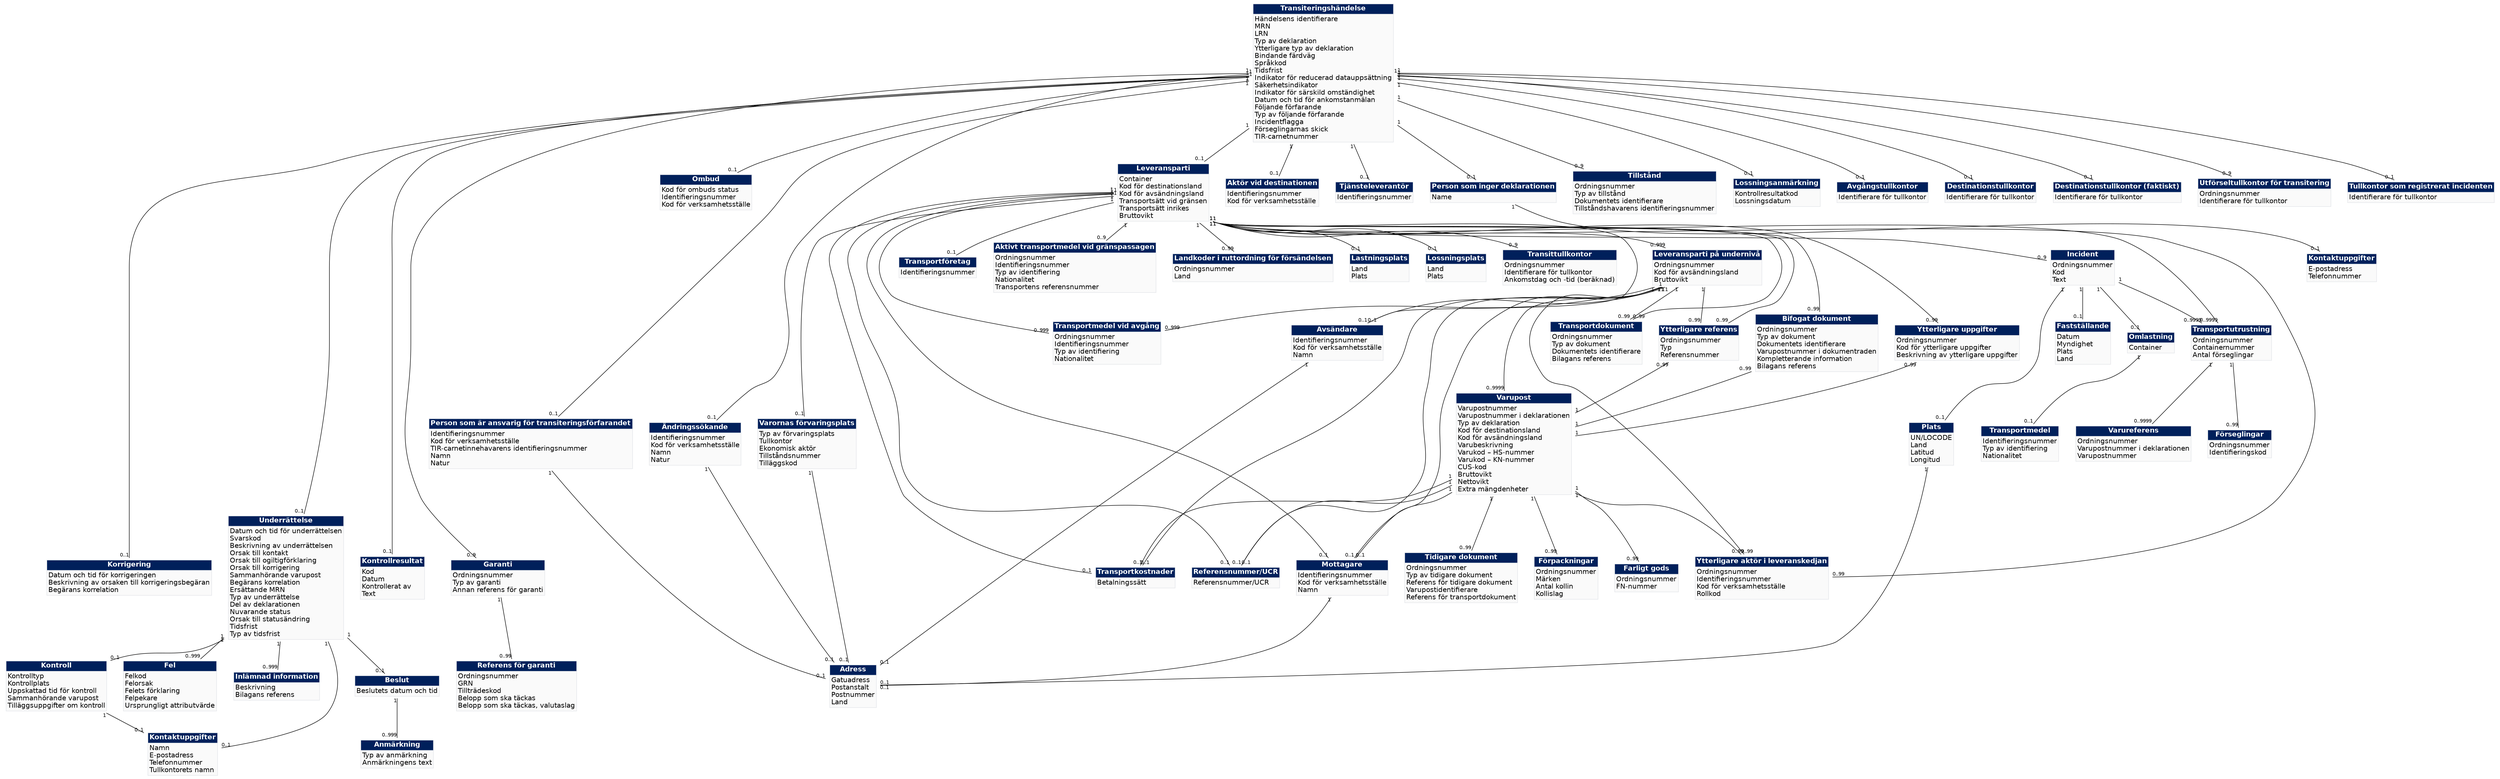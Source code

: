 Graph Transit {
	node [shape=plaintext, fontname = "helvetica"];
	edge [fontname = "helvetica"];
	{rank=same "Amendment" "Notification" "Packaging" "ControlResult" "Guarantee"}
	"TransitOperation" [label=<<table border="0" cellspacing="0" cellborder="1" color="#E3E5E9"><tr><td bgcolor="#00205B"><font color="white"><b>Transiteringshändelse</b></font></td></tr><tr><td bgcolor="#fafafa" align="left">Händelsens identifierare<br align="left"/>MRN<br align="left"/>LRN<br align="left"/>Typ av deklaration<br align="left"/>Ytterligare typ av deklaration<br align="left"/>Bindande färdväg<br align="left"/>Språkkod<br align="left"/>Tidsfrist<br align="left"/>Indikator för reducerad datauppsättning<br align="left"/>Säkerhetsindikator<br align="left"/>Indikator för särskild omständighet<br align="left"/>Datum och tid för ankomstanmälan<br align="left"/>Följande förfarande<br align="left"/>Typ av följande förfarande<br align="left"/>Incidentflagga<br align="left"/>Förseglingarnas skick<br align="left"/>TIR-carnetnummer<br align="left"/></td></tr></table>>];
	"Amendment" [label=<<table border="0" cellspacing="0" cellborder="1" color="#E3E5E9"><tr><td bgcolor="#00205B"><font color="white"><b>Korrigering</b></font></td></tr><tr><td bgcolor="#fafafa" align="left">Datum och tid för korrigeringen<br align="left"/>Beskrivning av orsaken till korrigeringsbegäran<br align="left"/>Begärans korrelation<br align="left"/></td></tr></table>>];
	"Notification" [label=<<table border="0" cellspacing="0" cellborder="1" color="#E3E5E9"><tr><td bgcolor="#00205B"><font color="white"><b>Underrättelse</b></font></td></tr><tr><td bgcolor="#fafafa" align="left">Datum och tid för underrättelsen<br align="left"/>Svarskod<br align="left"/>Beskrivning av underrättelsen<br align="left"/>Orsak till kontakt<br align="left"/>Orsak till ogiltigförklaring<br align="left"/>Orsak till korrigering<br align="left"/>Sammanhörande varupost<br align="left"/>Begärans korrelation<br align="left"/>Ersättande MRN<br align="left"/>Typ av underrättelse<br align="left"/>Del av deklarationen<br align="left"/>Nuvarande status<br align="left"/>Orsak till statusändring<br align="left"/>Tidsfrist<br align="left"/>Typ av tidsfrist<br align="left"/></td></tr></table>>];
	"ProvidedInfo" [label=<<table border="0" cellspacing="0" cellborder="1" color="#E3E5E9"><tr><td bgcolor="#00205B"><font color="white"><b>Inlämnad information</b></font></td></tr><tr><td bgcolor="#fafafa" align="left">Beskrivning<br align="left"/>Bilagans referens<br align="left"/></td></tr></table>>];
	"Agent" [label=<<table border="0" cellspacing="0" cellborder="1" color="#E3E5E9"><tr><td bgcolor="#00205B"><font color="white"><b>Ombud</b></font></td></tr><tr><td bgcolor="#fafafa" align="left">Kod för ombuds status<br align="left"/>Identifieringsnummer<br align="left"/>Kod för verksamhetsställe<br align="left"/></td></tr></table>>];
	"Applicant" [label=<<table border="0" cellspacing="0" cellborder="1" color="#E3E5E9"><tr><td bgcolor="#00205B"><font color="white"><b>Ändringssökande</b></font></td></tr><tr><td bgcolor="#fafafa" align="left">Identifieringsnummer<br align="left"/>Kod för verksamhetsställe<br align="left"/>Namn<br align="left"/>Natur<br align="left"/></td></tr></table>>];
	"Address" [label=<<table border="0" cellspacing="0" cellborder="1" color="#E3E5E9"><tr><td bgcolor="#00205B"><font color="white"><b>Adress</b></font></td></tr><tr><td bgcolor="#fafafa" align="left">Gatuadress<br align="left"/>Postanstalt<br align="left"/>Postnummer<br align="left"/>Land<br align="left"/></td></tr></table>>];
	"DestinationTrader" [label=<<table border="0" cellspacing="0" cellborder="1" color="#E3E5E9"><tr><td bgcolor="#00205B"><font color="white"><b>Aktör vid destinationen</b></font></td></tr><tr><td bgcolor="#fafafa" align="left">Identifieringsnummer<br align="left"/>Kod för verksamhetsställe<br align="left"/></td></tr></table>>];
	"Principal" [label=<<table border="0" cellspacing="0" cellborder="1" color="#E3E5E9"><tr><td bgcolor="#00205B"><font color="white"><b>Person som är ansvarig för transiteringsförfarandet</b></font></td></tr><tr><td bgcolor="#fafafa" align="left">Identifieringsnummer<br align="left"/>Kod för verksamhetsställe<br align="left"/>TIR-carnetinnehavarens identifieringsnummer<br align="left"/>Namn<br align="left"/>Natur<br align="left"/></td></tr></table>>];
	"ServiceProvider" [label=<<table border="0" cellspacing="0" cellborder="1" color="#E3E5E9"><tr><td bgcolor="#00205B"><font color="white"><b>Tjänsteleverantör</b></font></td></tr><tr><td bgcolor="#fafafa" align="left">Identifieringsnummer<br align="left"/></td></tr></table>>];
	"Submitter" [label=<<table border="0" cellspacing="0" cellborder="1" color="#E3E5E9"><tr><td bgcolor="#00205B"><font color="white"><b>Person som inger deklarationen</b></font></td></tr><tr><td bgcolor="#fafafa" align="left">Name<br align="left"/></td></tr></table>>];
	"Communication" [label=<<table border="0" cellspacing="0" cellborder="1" color="#E3E5E9"><tr><td bgcolor="#00205B"><font color="white"><b>Kontaktuppgifter</b></font></td></tr><tr><td bgcolor="#fafafa" align="left">E-postadress<br align="left"/>Telefonnummer<br align="left"/></td></tr></table>>];
	"Authorisation" [label=<<table border="0" cellspacing="0" cellborder="1" color="#E3E5E9"><tr><td bgcolor="#00205B"><font color="white"><b>Tillstånd</b></font></td></tr><tr><td bgcolor="#fafafa" align="left">Ordningsnummer<br align="left"/>Typ av tillstånd<br align="left"/>Dokumentets identifierare<br align="left"/>Tillståndshavarens identifieringsnummer<br align="left"/></td></tr></table>>];
	"Consignment" [label=<<table border="0" cellspacing="0" cellborder="1" color="#E3E5E9"><tr><td bgcolor="#00205B"><font color="white"><b>Leveransparti</b></font></td></tr><tr><td bgcolor="#fafafa" align="left">Container<br align="left"/>Kod för destinationsland<br align="left"/>Kod för avsändningsland<br align="left"/>Transportsätt vid gränsen<br align="left"/>Transportsätt inrikes<br align="left"/>Bruttovikt<br align="left"/></td></tr></table>>];
	"SupportingDocument" [label=<<table border="0" cellspacing="0" cellborder="1" color="#E3E5E9"><tr><td bgcolor="#00205B"><font color="white"><b>Bifogat dokument</b></font></td></tr><tr><td bgcolor="#fafafa" align="left">Ordningsnummer<br align="left"/>Typ av dokument<br align="left"/>Dokumentets identifierare<br align="left"/>Varupostnummer i dokumentraden<br align="left"/>Kompletterande information<br align="left"/>Bilagans referens<br align="left"/></td></tr></table>>];
	"AdditionalReference" [label=<<table border="0" cellspacing="0" cellborder="1" color="#E3E5E9"><tr><td bgcolor="#00205B"><font color="white"><b>Ytterligare referens</b></font></td></tr><tr><td bgcolor="#fafafa" align="left">Ordningsnummer<br align="left"/>Typ<br align="left"/>Referensnummer<br align="left"/></td></tr></table>>];
	"AdditionalInformation" [label=<<table border="0" cellspacing="0" cellborder="1" color="#E3E5E9"><tr><td bgcolor="#00205B"><font color="white"><b>Ytterligare uppgifter</b></font></td></tr><tr><td bgcolor="#fafafa" align="left">Ordningsnummer<br align="left"/>Kod för ytterligare uppgifter<br align="left"/>Beskrivning av ytterligare uppgifter<br align="left"/></td></tr></table>>];
	"TransportContractDocument" [label=<<table border="0" cellspacing="0" cellborder="1" color="#E3E5E9"><tr><td bgcolor="#00205B"><font color="white"><b>Transportdokument</b></font></td></tr><tr><td bgcolor="#fafafa" align="left">Ordningsnummer<br align="left"/>Typ av dokument<br align="left"/>Dokumentets identifierare<br align="left"/>Bilagans referens<br align="left"/></td></tr></table>>];
	"AEOMutualRecognitionParty" [label=<<table border="0" cellspacing="0" cellborder="1" color="#E3E5E9"><tr><td bgcolor="#00205B"><font color="white"><b>Ytterligare aktör i leveranskedjan</b></font></td></tr><tr><td bgcolor="#fafafa" align="left">Ordningsnummer<br align="left"/>Identifieringsnummer<br align="left"/>Kod för verksamhetsställe<br align="left"/>Rollkod<br align="left"/></td></tr></table>>];
	"Carrier" [label=<<table border="0" cellspacing="0" cellborder="1" color="#E3E5E9"><tr><td bgcolor="#00205B"><font color="white"><b>Transportföretag</b></font></td></tr><tr><td bgcolor="#fafafa" align="left">Identifieringsnummer<br align="left"/></td></tr></table>>];
	"Consignee" [label=<<table border="0" cellspacing="0" cellborder="1" color="#E3E5E9"><tr><td bgcolor="#00205B"><font color="white"><b>Mottagare</b></font></td></tr><tr><td bgcolor="#fafafa" align="left">Identifieringsnummer<br align="left"/>Kod för verksamhetsställe<br align="left"/>Namn<br align="left"/></td></tr></table>>];
	"Consignor" [label=<<table border="0" cellspacing="0" cellborder="1" color="#E3E5E9"><tr><td bgcolor="#00205B"><font color="white"><b>Avsändare</b></font></td></tr><tr><td bgcolor="#fafafa" align="left">Identifieringsnummer<br align="left"/>Kod för verksamhetsställe<br align="left"/>Namn<br align="left"/></td></tr></table>>];
	"BorderTransportMeans" [label=<<table border="0" cellspacing="0" cellborder="1" color="#E3E5E9"><tr><td bgcolor="#00205B"><font color="white"><b>Aktivt transportmedel vid gränspassagen</b></font></td></tr><tr><td bgcolor="#fafafa" align="left">Ordningsnummer<br align="left"/>Identifieringsnummer<br align="left"/>Typ av identifiering<br align="left"/>Nationalitet<br align="left"/>Transportens referensnummer<br align="left"/></td></tr></table>>];
	"DepartureTransportMeans" [label=<<table border="0" cellspacing="0" cellborder="1" color="#E3E5E9"><tr><td bgcolor="#00205B"><font color="white"><b>Transportmedel vid avgång</b></font></td></tr><tr><td bgcolor="#fafafa" align="left">Ordningsnummer<br align="left"/>Identifieringsnummer<br align="left"/>Typ av identifiering<br align="left"/>Nationalitet<br align="left"/></td></tr></table>>];
	"Itinerary" [label=<<table border="0" cellspacing="0" cellborder="1" color="#E3E5E9"><tr><td bgcolor="#00205B"><font color="white"><b>Landkoder i ruttordning för försändelsen</b></font></td></tr><tr><td bgcolor="#fafafa" align="left">Ordningsnummer<br align="left"/>Land<br align="left"/></td></tr></table>>];
	"GoodsLocation" [label=<<table border="0" cellspacing="0" cellborder="1" color="#E3E5E9"><tr><td bgcolor="#00205B"><font color="white"><b>Varornas förvaringsplats</b></font></td></tr><tr><td bgcolor="#fafafa" align="left">Typ av förvaringsplats<br align="left"/>Tullkontor<br align="left"/>Ekonomisk aktör<br align="left"/>Tillståndsnummer<br align="left"/>Tilläggskod<br align="left"/></td></tr></table>>];
	"LoadingLocation" [label=<<table border="0" cellspacing="0" cellborder="1" color="#E3E5E9"><tr><td bgcolor="#00205B"><font color="white"><b>Lastningsplats</b></font></td></tr><tr><td bgcolor="#fafafa" align="left">Land<br align="left"/>Plats<br align="left"/></td></tr></table>>];
	"UnloadingLocation" [label=<<table border="0" cellspacing="0" cellborder="1" color="#E3E5E9"><tr><td bgcolor="#00205B"><font color="white"><b>Lossningsplats</b></font></td></tr><tr><td bgcolor="#fafafa" align="left">Land<br align="left"/>Plats<br align="left"/></td></tr></table>>];
	"TransportEquipment" [label=<<table border="0" cellspacing="0" cellborder="1" color="#E3E5E9"><tr><td bgcolor="#00205B"><font color="white"><b>Transportutrustning</b></font></td></tr><tr><td bgcolor="#fafafa" align="left">Ordningsnummer<br align="left"/>Containernummer<br align="left"/>Antal förseglingar<br align="left"/></td></tr></table>>];
	"Seal" [label=<<table border="0" cellspacing="0" cellborder="1" color="#E3E5E9"><tr><td bgcolor="#00205B"><font color="white"><b>Förseglingar</b></font></td></tr><tr><td bgcolor="#fafafa" align="left">Ordningsnummer<br align="left"/>Identifieringskod<br align="left"/></td></tr></table>>];
	"GoodsReference" [label=<<table border="0" cellspacing="0" cellborder="1" color="#E3E5E9"><tr><td bgcolor="#00205B"><font color="white"><b>Varureferens</b></font></td></tr><tr><td bgcolor="#fafafa" align="left">Ordningsnummer<br align="left"/>Varupostnummer i deklarationen<br align="left"/>Varupostnummer<br align="left"/></td></tr></table>>];
	"Freight" [label=<<table border="0" cellspacing="0" cellborder="1" color="#E3E5E9"><tr><td bgcolor="#00205B"><font color="white"><b>Transportkostnader</b></font></td></tr><tr><td bgcolor="#fafafa" align="left">Betalningssätt<br align="left"/></td></tr></table>>];
	"HouseConsignment" [label=<<table border="0" cellspacing="0" cellborder="1" color="#E3E5E9"><tr><td bgcolor="#00205B"><font color="white"><b>Leveransparti på undernivå</b></font></td></tr><tr><td bgcolor="#fafafa" align="left">Ordningsnummer<br align="left"/>Kod för avsändningsland<br align="left"/>Bruttovikt<br align="left"/></td></tr></table>>];
	"GoodsItem" [label=<<table border="0" cellspacing="0" cellborder="1" color="#E3E5E9"><tr><td bgcolor="#00205B"><font color="white"><b>Varupost</b></font></td></tr><tr><td bgcolor="#fafafa" align="left">Varupostnummer<br align="left"/>Varupostnummer i deklarationen<br align="left"/>Typ av deklaration<br align="left"/>Kod för destinationsland<br align="left"/>Kod för avsändningsland<br align="left"/>Varubeskrivning<br align="left"/>Varukod – HS-nummer<br align="left"/>Varukod – KN-nummer<br align="left"/>CUS-kod<br align="left"/>Bruttovikt<br align="left"/>Nettovikt<br align="left"/>Extra mängdenheter<br align="left"/></td></tr></table>>];
	"DangerousGoods" [label=<<table border="0" cellspacing="0" cellborder="1" color="#E3E5E9"><tr><td bgcolor="#00205B"><font color="white"><b>Farligt gods</b></font></td></tr><tr><td bgcolor="#fafafa" align="left">Ordningsnummer<br align="left"/>FN-nummer<br align="left"/></td></tr></table>>];
	"Packaging" [label=<<table border="0" cellspacing="0" cellborder="1" color="#E3E5E9"><tr><td bgcolor="#00205B"><font color="white"><b>Förpackningar</b></font></td></tr><tr><td bgcolor="#fafafa" align="left">Ordningsnummer<br align="left"/>Märken<br align="left"/>Antal kollin<br align="left"/>Kollislag<br align="left"/></td></tr></table>>];
	"PreviousDocument" [label=<<table border="0" cellspacing="0" cellborder="1" color="#E3E5E9"><tr><td bgcolor="#00205B"><font color="white"><b>Tidigare dokument</b></font></td></tr><tr><td bgcolor="#fafafa" align="left">Ordningsnummer<br align="left"/>Typ av tidigare dokument<br align="left"/>Referens för tidigare dokument<br align="left"/>Varupostidentifierare<br align="left"/>Referens för transportdokument<br align="left"/></td></tr></table>>];
	"UCR" [label=<<table border="0" cellspacing="0" cellborder="1" color="#E3E5E9"><tr><td bgcolor="#00205B"><font color="white"><b>Referensnummer/UCR</b></font></td></tr><tr><td bgcolor="#fafafa" align="left">Referensnummer/UCR<br align="left"/></td></tr></table>>];
	"Incident" [label=<<table border="0" cellspacing="0" cellborder="1" color="#E3E5E9"><tr><td bgcolor="#00205B"><font color="white"><b>Incident</b></font></td></tr><tr><td bgcolor="#fafafa" align="left">Ordningsnummer<br align="left"/>Kod<br align="left"/>Text<br align="left"/></td></tr></table>>];
	"Endorsement" [label=<<table border="0" cellspacing="0" cellborder="1" color="#E3E5E9"><tr><td bgcolor="#00205B"><font color="white"><b>Fastställande</b></font></td></tr><tr><td bgcolor="#fafafa" align="left">Datum<br align="left"/>Myndighet<br align="left"/>Plats<br align="left"/>Land<br align="left"/></td></tr></table>>];
	"Location" [label=<<table border="0" cellspacing="0" cellborder="1" color="#E3E5E9"><tr><td bgcolor="#00205B"><font color="white"><b>Plats</b></font></td></tr><tr><td bgcolor="#fafafa" align="left">UN/LOCODE<br align="left"/>Land<br align="left"/>Latitud<br align="left"/>Longitud<br align="left"/></td></tr></table>>];
	"Transhipment" [label=<<table border="0" cellspacing="0" cellborder="1" color="#E3E5E9"><tr><td bgcolor="#00205B"><font color="white"><b>Omlastning</b></font></td></tr><tr><td bgcolor="#fafafa" align="left">Container<br align="left"/></td></tr></table>>];
	"TransportMeans" [label=<<table border="0" cellspacing="0" cellborder="1" color="#E3E5E9"><tr><td bgcolor="#00205B"><font color="white"><b>Transportmedel</b></font></td></tr><tr><td bgcolor="#fafafa" align="left">Identifieringsnummer<br align="left"/>Typ av identifiering<br align="left"/>Nationalitet<br align="left"/></td></tr></table>>];
	"TransitOfficeDeclared" [label=<<table border="0" cellspacing="0" cellborder="1" color="#E3E5E9"><tr><td bgcolor="#00205B"><font color="white"><b>Transittullkontor</b></font></td></tr><tr><td bgcolor="#fafafa" align="left">Ordningsnummer<br align="left"/>Identifierare för tullkontor<br align="left"/>Ankomstdag och -tid (beräknad)<br align="left"/></td></tr></table>>];
	"Guarantee" [label=<<table border="0" cellspacing="0" cellborder="1" color="#E3E5E9"><tr><td bgcolor="#00205B"><font color="white"><b>Garanti</b></font></td></tr><tr><td bgcolor="#fafafa" align="left">Ordningsnummer<br align="left"/>Typ av garanti<br align="left"/>Annan referens för garanti<br align="left"/></td></tr></table>>];
	"GuaranteeReference" [label=<<table border="0" cellspacing="0" cellborder="1" color="#E3E5E9"><tr><td bgcolor="#00205B"><font color="white"><b>Referens för garanti</b></font></td></tr><tr><td bgcolor="#fafafa" align="left">Ordningsnummer<br align="left"/>GRN<br align="left"/>Tillträdeskod<br align="left"/>Belopp som ska täckas<br align="left"/>Belopp som ska täckas, valutaslag<br align="left"/></td></tr></table>>];
	"UnloadingRemark" [label=<<table border="0" cellspacing="0" cellborder="1" color="#E3E5E9"><tr><td bgcolor="#00205B"><font color="white"><b>Lossningsanmärkning</b></font></td></tr><tr><td bgcolor="#fafafa" align="left">Kontrollresultatkod<br align="left"/>Lossningsdatum<br align="left"/></td></tr></table>>];
	"DepartureOffice" [label=<<table border="0" cellspacing="0" cellborder="1" color="#E3E5E9"><tr><td bgcolor="#00205B"><font color="white"><b>Avgångstullkontor</b></font></td></tr><tr><td bgcolor="#fafafa" align="left">Identifierare för tullkontor<br align="left"/></td></tr></table>>];
	"DestinationOfficeDeclared" [label=<<table border="0" cellspacing="0" cellborder="1" color="#E3E5E9"><tr><td bgcolor="#00205B"><font color="white"><b>Destinationstullkontor</b></font></td></tr><tr><td bgcolor="#fafafa" align="left">Identifierare för tullkontor<br align="left"/></td></tr></table>>];
	"DestinationOfficeActual" [label=<<table border="0" cellspacing="0" cellborder="1" color="#E3E5E9"><tr><td bgcolor="#00205B"><font color="white"><b>Destinationstullkontor (faktiskt)</b></font></td></tr><tr><td bgcolor="#fafafa" align="left">Identifierare för tullkontor<br align="left"/></td></tr></table>>];
	"ExitOfficeDeclared" [label=<<table border="0" cellspacing="0" cellborder="1" color="#E3E5E9"><tr><td bgcolor="#00205B"><font color="white"><b>Utförseltullkontor för transitering</b></font></td></tr><tr><td bgcolor="#fafafa" align="left">Ordningsnummer<br align="left"/>Identifierare för tullkontor<br align="left"/></td></tr></table>>];
	"Decision" [label=<<table border="0" cellspacing="0" cellborder="1" color="#E3E5E9"><tr><td bgcolor="#00205B"><font color="white"><b>Beslut</b></font></td></tr><tr><td bgcolor="#fafafa" align="left">Beslutets datum och tid<br align="left"/></td></tr></table>>];
	"Note" [label=<<table border="0" cellspacing="0" cellborder="1" color="#E3E5E9"><tr><td bgcolor="#00205B"><font color="white"><b>Anmärkning</b></font></td></tr><tr><td bgcolor="#fafafa" align="left">Typ av anmärkning<br align="left"/>Anmärkningens text<br align="left"/></td></tr></table>>];
	"Contact" [label=<<table border="0" cellspacing="0" cellborder="1" color="#E3E5E9"><tr><td bgcolor="#00205B"><font color="white"><b>Kontaktuppgifter</b></font></td></tr><tr><td bgcolor="#fafafa" align="left">Namn<br align="left"/>E-postadress<br align="left"/>Telefonnummer<br align="left"/>Tullkontorets namn<br align="left"/></td></tr></table>>];
	"Control" [label=<<table border="0" cellspacing="0" cellborder="1" color="#E3E5E9"><tr><td bgcolor="#00205B"><font color="white"><b>Kontroll</b></font></td></tr><tr><td bgcolor="#fafafa" align="left">Kontrolltyp<br align="left"/>Kontrollplats<br align="left"/>Uppskattad tid för kontroll<br align="left"/>Sammanhörande varupost<br align="left"/>Tilläggsuppgifter om kontroll<br align="left"/></td></tr></table>>];
	"Error" [label=<<table border="0" cellspacing="0" cellborder="1" color="#E3E5E9"><tr><td bgcolor="#00205B"><font color="white"><b>Fel</b></font></td></tr><tr><td bgcolor="#fafafa" align="left">Felkod<br align="left"/>Felorsak<br align="left"/>Felets förklaring<br align="left"/>Felpekare<br align="left"/>Ursprungligt attributvärde<br align="left"/></td></tr></table>>];
	"ControlResult" [label=<<table border="0" cellspacing="0" cellborder="1" color="#E3E5E9"><tr><td bgcolor="#00205B"><font color="white"><b>Kontrollresultat</b></font></td></tr><tr><td bgcolor="#fafafa" align="left">Kod<br align="left"/>Datum<br align="left"/>Kontrollerat av<br align="left"/>Text<br align="left"/></td></tr></table>>];
	"IncidentRegistrationOffice" [label=<<table border="0" cellspacing="0" cellborder="1" color="#E3E5E9"><tr><td bgcolor="#00205B"><font color="white"><b>Tullkontor som registrerat incidenten</b></font></td></tr><tr><td bgcolor="#fafafa" align="left">Identifierare för tullkontor<br align="left"/></td></tr></table>>];
	"TransitOperation" -- "Amendment" [headlabel="0..1", taillabel="1" fontsize=10]
	"TransitOperation" -- "Notification" [headlabel="0..1", taillabel="1" fontsize=10]
	"Notification" -- "ProvidedInfo" [headlabel="0..999", taillabel="1" fontsize=10]
	"TransitOperation" -- "Agent" [headlabel="0..1", taillabel="1" fontsize=10]
	"TransitOperation" -- "Applicant" [headlabel="0..1", taillabel="1" fontsize=10]
	"Applicant" -- "Address" [headlabel="0..1", taillabel="1" fontsize=10]
	"TransitOperation" -- "DestinationTrader" [headlabel="0..1", taillabel="1" fontsize=10]
	"TransitOperation" -- "Principal" [headlabel="0..1", taillabel="1" fontsize=10]
	"Principal" -- "Address" [headlabel="0..1", taillabel="1" fontsize=10]
	"TransitOperation" -- "ServiceProvider" [headlabel="0..1", taillabel="1" fontsize=10]
	"TransitOperation" -- "Submitter" [headlabel="0..1", taillabel="1" fontsize=10]
	"Submitter" -- "Communication" [headlabel="0..1", taillabel="1" fontsize=10]
	"TransitOperation" -- "Authorisation" [headlabel="0..9", taillabel="1" fontsize=10]
	"TransitOperation" -- "Consignment" [headlabel="0..1", taillabel="1" fontsize=10]
	"Consignment" -- "SupportingDocument" [headlabel="0..99", taillabel="1" fontsize=10]
	"Consignment" -- "AdditionalReference" [headlabel="0..99", taillabel="1" fontsize=10]
	"Consignment" -- "AdditionalInformation" [headlabel="0..99", taillabel="1" fontsize=10]
	"Consignment" -- "TransportContractDocument" [headlabel="0..99", taillabel="1" fontsize=10]
	"Consignment" -- "AEOMutualRecognitionParty" [headlabel="0..99", taillabel="1" fontsize=10]
	"Consignment" -- "Carrier" [headlabel="0..1", taillabel="1" fontsize=10]
	"Consignment" -- "Consignee" [headlabel="0..1", taillabel="1" fontsize=10]
	"Consignee" -- "Address" [headlabel="0..1", taillabel="1" fontsize=10]
	"Consignment" -- "Consignor" [headlabel="0..1", taillabel="1" fontsize=10]
	"Consignor" -- "Address" [headlabel="0..1", taillabel="1" fontsize=10]
	"Consignment" -- "BorderTransportMeans" [headlabel="0..9", taillabel="1" fontsize=10]
	"Consignment" -- "DepartureTransportMeans" [headlabel="0..999", taillabel="1" fontsize=10]
	"Consignment" -- "Itinerary" [headlabel="0..99", taillabel="1" fontsize=10]
	"Consignment" -- "GoodsLocation" [headlabel="0..1", taillabel="1" fontsize=10]
	"GoodsLocation" -- "Address" [headlabel="0..1", taillabel="1" fontsize=10]
	"Consignment" -- "LoadingLocation" [headlabel="0..1", taillabel="1" fontsize=10]
	"Consignment" -- "UnloadingLocation" [headlabel="0..1", taillabel="1" fontsize=10]
	"Consignment" -- "TransportEquipment" [headlabel="0..9999", taillabel="1" fontsize=10]
	"TransportEquipment" -- "Seal" [headlabel="0..99", taillabel="1" fontsize=10]
	"TransportEquipment" -- "GoodsReference" [headlabel="0..9999", taillabel="1" fontsize=10]
	"Consignment" -- "Freight" [headlabel="0..1", taillabel="1" fontsize=10]
	"Consignment" -- "HouseConsignment" [headlabel="0..999", taillabel="1" fontsize=10]
	"HouseConsignment" -- "AdditionalReference" [headlabel="0..99", taillabel="1" fontsize=10]
	"HouseConsignment" -- "TransportContractDocument" [headlabel="0..99", taillabel="1" fontsize=10]
	"HouseConsignment" -- "AEOMutualRecognitionParty" [headlabel="0..99", taillabel="1" fontsize=10]
	"HouseConsignment" -- "Consignee" [headlabel="0..1", taillabel="1" fontsize=10]
	"HouseConsignment" -- "Consignor" [headlabel="0..1", taillabel="1" fontsize=10]
	"HouseConsignment" -- "DepartureTransportMeans" [headlabel="0..999", taillabel="1" fontsize=10]
	"HouseConsignment" -- "Freight" [headlabel="0..1", taillabel="1" fontsize=10]
	"HouseConsignment" -- "GoodsItem" [headlabel="0..9999", taillabel="1" fontsize=10]
	"GoodsItem" -- "AEOMutualRecognitionParty" [headlabel="0..99", taillabel="1" fontsize=10]
	"GoodsItem" -- "Consignee" [headlabel="0..1", taillabel="1" fontsize=10]
	"GoodsItem" -- "DangerousGoods" [headlabel="0..99", taillabel="1" fontsize=10]
	"GoodsItem" -- "Packaging" [headlabel="0..99", taillabel="1" fontsize=10]
	"SupportingDocument" -- "GoodsItem" [headlabel="1", taillabel="0..99" fontsize=10]
	"AdditionalReference" -- "GoodsItem" [headlabel="1", taillabel="0..99" fontsize=10]
	"AdditionalInformation" -- "GoodsItem" [headlabel="1", taillabel="0..99" fontsize=10]
	"GoodsItem" -- "PreviousDocument" [headlabel="0..99", taillabel="1" fontsize=10]
	"GoodsItem" -- "Freight" [headlabel="0..1", taillabel="1" fontsize=10]
	"GoodsItem" -- "UCR" [headlabel="0..1", taillabel="1" fontsize=10]
	"HouseConsignment" -- "UCR" [headlabel="0..1", taillabel="1" fontsize=10]
	"Consignment" -- "Incident" [headlabel="0..9", taillabel="1" fontsize=10]
	"Incident" -- "Endorsement" [headlabel="0..1", taillabel="1" fontsize=10]
	"Incident" -- "Location" [headlabel="0..1", taillabel="1" fontsize=10]
	"Location" -- "Address" [headlabel="0..1", taillabel="1" fontsize=10]
	"Incident" -- "TransportEquipment" [headlabel="0..9999", taillabel="1" fontsize=10]
	"Incident" -- "Transhipment" [headlabel="0..1", taillabel="1" fontsize=10]
	"Transhipment" -- "TransportMeans" [headlabel="0..1", taillabel="1" fontsize=10]
	"Consignment" -- "TransitOfficeDeclared" [headlabel="0..9", taillabel="1" fontsize=10]
	"Consignment" -- "UCR" [headlabel="0..1", taillabel="1" fontsize=10]
	"TransitOperation" -- "Guarantee" [headlabel="0..9", taillabel="1" fontsize=10]
	"Guarantee" -- "GuaranteeReference" [headlabel="0..99", taillabel="1" fontsize=10]
	"TransitOperation" -- "UnloadingRemark" [headlabel="0..1", taillabel="1" fontsize=10]
	"TransitOperation" -- "DepartureOffice" [headlabel="0..1", taillabel="1" fontsize=10]
	"TransitOperation" -- "DestinationOfficeDeclared" [headlabel="0..1", taillabel="1" fontsize=10]
	"TransitOperation" -- "DestinationOfficeActual" [headlabel="0..1", taillabel="1" fontsize=10]
	"TransitOperation" -- "ExitOfficeDeclared" [headlabel="0..9", taillabel="1" fontsize=10]
	"Notification" -- "Contact" [headlabel="0..1", taillabel="1" fontsize=10]
	"Notification" -- "Control" [headlabel="0..1", taillabel="1" fontsize=10]
	"Control" -- "Contact" [headlabel="0..1", taillabel="1" fontsize=10]
	"Notification" -- "Decision" [headlabel="0..1", taillabel="1" fontsize=10]
	"Decision" -- "Note" [headlabel="0..999", taillabel="1" fontsize=10]
	"Notification" -- "Error" [headlabel="0..999", taillabel="1" fontsize=10]
	"TransitOperation" -- "ControlResult" [headlabel="0..1", taillabel="1" fontsize=10]
	"TransitOperation" -- "IncidentRegistrationOffice" [headlabel="0..1", taillabel="1" fontsize=10]
}